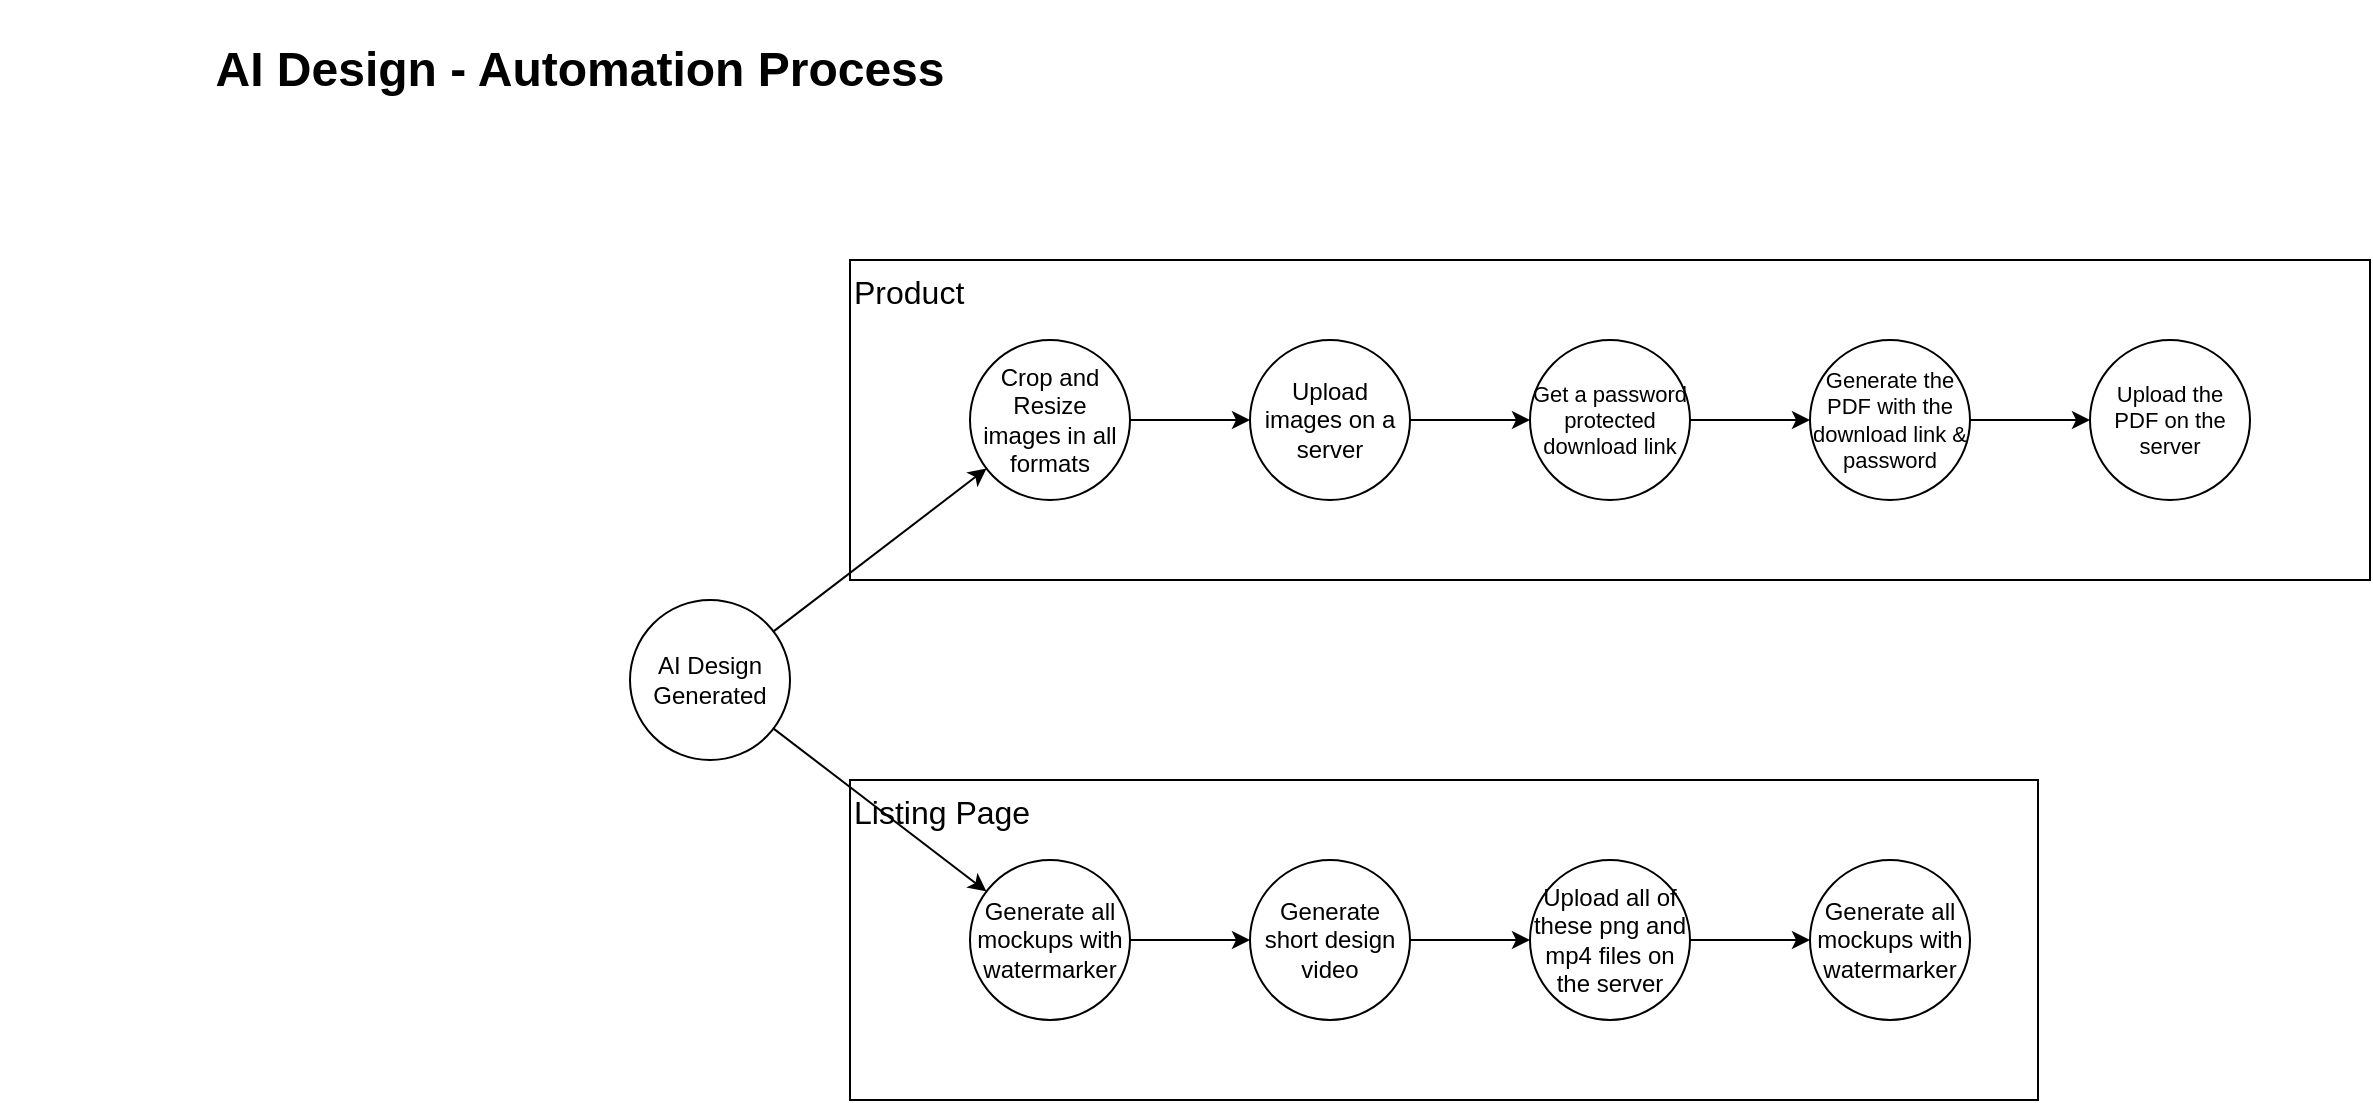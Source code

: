 <mxfile version="21.0.6" type="github">
  <diagram name="Page-1" id="sGuzA3g51q6fcSDmOtlH">
    <mxGraphModel dx="2261" dy="2035" grid="1" gridSize="10" guides="1" tooltips="1" connect="1" arrows="1" fold="1" page="1" pageScale="1" pageWidth="827" pageHeight="1169" math="0" shadow="0">
      <root>
        <mxCell id="0" />
        <mxCell id="1" parent="0" />
        <mxCell id="6QAfk4vxS9SV6BwnsCQb-1" value="AI Design&lt;br&gt;Generated" style="ellipse;whiteSpace=wrap;html=1;aspect=fixed;" parent="1" vertex="1">
          <mxGeometry x="-315" y="-630" width="80" height="80" as="geometry" />
        </mxCell>
        <mxCell id="6QAfk4vxS9SV6BwnsCQb-2" value="Product" style="rounded=0;whiteSpace=wrap;html=1;align=left;verticalAlign=top;fillColor=none;fontSize=16;" parent="1" vertex="1">
          <mxGeometry x="-205" y="-800" width="760" height="160" as="geometry" />
        </mxCell>
        <mxCell id="6QAfk4vxS9SV6BwnsCQb-3" value="Listing Page" style="rounded=0;whiteSpace=wrap;html=1;align=left;verticalAlign=top;fillColor=none;fontSize=16;" parent="1" vertex="1">
          <mxGeometry x="-205" y="-540" width="594" height="160" as="geometry" />
        </mxCell>
        <mxCell id="6QAfk4vxS9SV6BwnsCQb-4" value="Crop and Resize images in all formats" style="ellipse;whiteSpace=wrap;html=1;aspect=fixed;" parent="1" vertex="1">
          <mxGeometry x="-145" y="-760" width="80" height="80" as="geometry" />
        </mxCell>
        <mxCell id="6QAfk4vxS9SV6BwnsCQb-5" value="" style="endArrow=classic;html=1;rounded=0;" parent="1" source="6QAfk4vxS9SV6BwnsCQb-1" target="6QAfk4vxS9SV6BwnsCQb-4" edge="1">
          <mxGeometry width="50" height="50" relative="1" as="geometry">
            <mxPoint x="15" y="-560" as="sourcePoint" />
            <mxPoint x="65" y="-610" as="targetPoint" />
          </mxGeometry>
        </mxCell>
        <mxCell id="6QAfk4vxS9SV6BwnsCQb-6" value="Upload images on a server" style="ellipse;whiteSpace=wrap;html=1;aspect=fixed;" parent="1" vertex="1">
          <mxGeometry x="-5" y="-760" width="80" height="80" as="geometry" />
        </mxCell>
        <mxCell id="6QAfk4vxS9SV6BwnsCQb-7" value="Get a password protected download link" style="ellipse;whiteSpace=wrap;html=1;aspect=fixed;fontSize=11;" parent="1" vertex="1">
          <mxGeometry x="135" y="-760" width="80" height="80" as="geometry" />
        </mxCell>
        <mxCell id="6QAfk4vxS9SV6BwnsCQb-9" value="" style="endArrow=classic;html=1;rounded=0;" parent="1" source="6QAfk4vxS9SV6BwnsCQb-4" target="6QAfk4vxS9SV6BwnsCQb-6" edge="1">
          <mxGeometry width="50" height="50" relative="1" as="geometry">
            <mxPoint x="-242" y="-612" as="sourcePoint" />
            <mxPoint x="-128" y="-688" as="targetPoint" />
          </mxGeometry>
        </mxCell>
        <mxCell id="6QAfk4vxS9SV6BwnsCQb-10" value="" style="endArrow=classic;html=1;rounded=0;" parent="1" source="6QAfk4vxS9SV6BwnsCQb-6" target="6QAfk4vxS9SV6BwnsCQb-7" edge="1">
          <mxGeometry width="50" height="50" relative="1" as="geometry">
            <mxPoint x="-55" y="-710" as="sourcePoint" />
            <mxPoint x="5" y="-710" as="targetPoint" />
          </mxGeometry>
        </mxCell>
        <mxCell id="6QAfk4vxS9SV6BwnsCQb-11" value="" style="endArrow=classic;html=1;rounded=0;" parent="1" source="6QAfk4vxS9SV6BwnsCQb-7" target="6QAfk4vxS9SV6BwnsCQb-12" edge="1">
          <mxGeometry width="50" height="50" relative="1" as="geometry">
            <mxPoint x="-45" y="-700" as="sourcePoint" />
            <mxPoint x="15" y="-700" as="targetPoint" />
          </mxGeometry>
        </mxCell>
        <mxCell id="6QAfk4vxS9SV6BwnsCQb-12" value="Generate the PDF with the download link &amp;amp; password" style="ellipse;whiteSpace=wrap;html=1;aspect=fixed;fontSize=11;" parent="1" vertex="1">
          <mxGeometry x="275" y="-760" width="80" height="80" as="geometry" />
        </mxCell>
        <mxCell id="6QAfk4vxS9SV6BwnsCQb-14" value="Upload the PDF on the server" style="ellipse;whiteSpace=wrap;html=1;aspect=fixed;fontSize=11;" parent="1" vertex="1">
          <mxGeometry x="415" y="-760" width="80" height="80" as="geometry" />
        </mxCell>
        <mxCell id="6QAfk4vxS9SV6BwnsCQb-15" value="" style="endArrow=classic;html=1;rounded=0;" parent="1" source="6QAfk4vxS9SV6BwnsCQb-12" target="6QAfk4vxS9SV6BwnsCQb-14" edge="1">
          <mxGeometry width="50" height="50" relative="1" as="geometry">
            <mxPoint x="225" y="-710" as="sourcePoint" />
            <mxPoint x="285" y="-710" as="targetPoint" />
          </mxGeometry>
        </mxCell>
        <mxCell id="6QAfk4vxS9SV6BwnsCQb-16" value="Generate short design video" style="ellipse;whiteSpace=wrap;html=1;aspect=fixed;" parent="1" vertex="1">
          <mxGeometry x="-5" y="-500" width="80" height="80" as="geometry" />
        </mxCell>
        <mxCell id="6QAfk4vxS9SV6BwnsCQb-17" value="" style="endArrow=classic;html=1;rounded=0;" parent="1" source="6QAfk4vxS9SV6BwnsCQb-1" target="6QAfk4vxS9SV6BwnsCQb-18" edge="1">
          <mxGeometry width="50" height="50" relative="1" as="geometry">
            <mxPoint x="-233" y="-604" as="sourcePoint" />
            <mxPoint x="-127" y="-686" as="targetPoint" />
          </mxGeometry>
        </mxCell>
        <mxCell id="6QAfk4vxS9SV6BwnsCQb-18" value="Generate all mockups with watermarker" style="ellipse;whiteSpace=wrap;html=1;aspect=fixed;" parent="1" vertex="1">
          <mxGeometry x="-145" y="-500" width="80" height="80" as="geometry" />
        </mxCell>
        <mxCell id="6QAfk4vxS9SV6BwnsCQb-19" value="Generate all mockups with watermarker" style="ellipse;whiteSpace=wrap;html=1;aspect=fixed;" parent="1" vertex="1">
          <mxGeometry x="275" y="-500" width="80" height="80" as="geometry" />
        </mxCell>
        <mxCell id="6QAfk4vxS9SV6BwnsCQb-20" value="Upload all of these png and mp4 files on the server" style="ellipse;whiteSpace=wrap;html=1;aspect=fixed;" parent="1" vertex="1">
          <mxGeometry x="135" y="-500" width="80" height="80" as="geometry" />
        </mxCell>
        <mxCell id="6QAfk4vxS9SV6BwnsCQb-21" value="" style="endArrow=classic;html=1;rounded=0;" parent="1" source="6QAfk4vxS9SV6BwnsCQb-18" target="6QAfk4vxS9SV6BwnsCQb-16" edge="1">
          <mxGeometry width="50" height="50" relative="1" as="geometry">
            <mxPoint x="-233" y="-556" as="sourcePoint" />
            <mxPoint x="-127" y="-474" as="targetPoint" />
          </mxGeometry>
        </mxCell>
        <mxCell id="6QAfk4vxS9SV6BwnsCQb-22" value="" style="endArrow=classic;html=1;rounded=0;" parent="1" source="6QAfk4vxS9SV6BwnsCQb-16" target="6QAfk4vxS9SV6BwnsCQb-20" edge="1">
          <mxGeometry width="50" height="50" relative="1" as="geometry">
            <mxPoint x="-55" y="-450" as="sourcePoint" />
            <mxPoint x="5" y="-450" as="targetPoint" />
          </mxGeometry>
        </mxCell>
        <mxCell id="6QAfk4vxS9SV6BwnsCQb-23" value="" style="endArrow=classic;html=1;rounded=0;" parent="1" source="6QAfk4vxS9SV6BwnsCQb-20" target="6QAfk4vxS9SV6BwnsCQb-19" edge="1">
          <mxGeometry width="50" height="50" relative="1" as="geometry">
            <mxPoint x="-45" y="-440" as="sourcePoint" />
            <mxPoint x="15" y="-440" as="targetPoint" />
          </mxGeometry>
        </mxCell>
        <mxCell id="4Q-ebMStnQpWPlXbXeAZ-32" value="AI Design - Automation Process" style="text;html=1;strokeColor=none;fillColor=none;align=center;verticalAlign=middle;whiteSpace=wrap;rounded=0;fontSize=24;fontStyle=1" vertex="1" parent="1">
          <mxGeometry x="-630" y="-930" width="580" height="70" as="geometry" />
        </mxCell>
      </root>
    </mxGraphModel>
  </diagram>
</mxfile>
